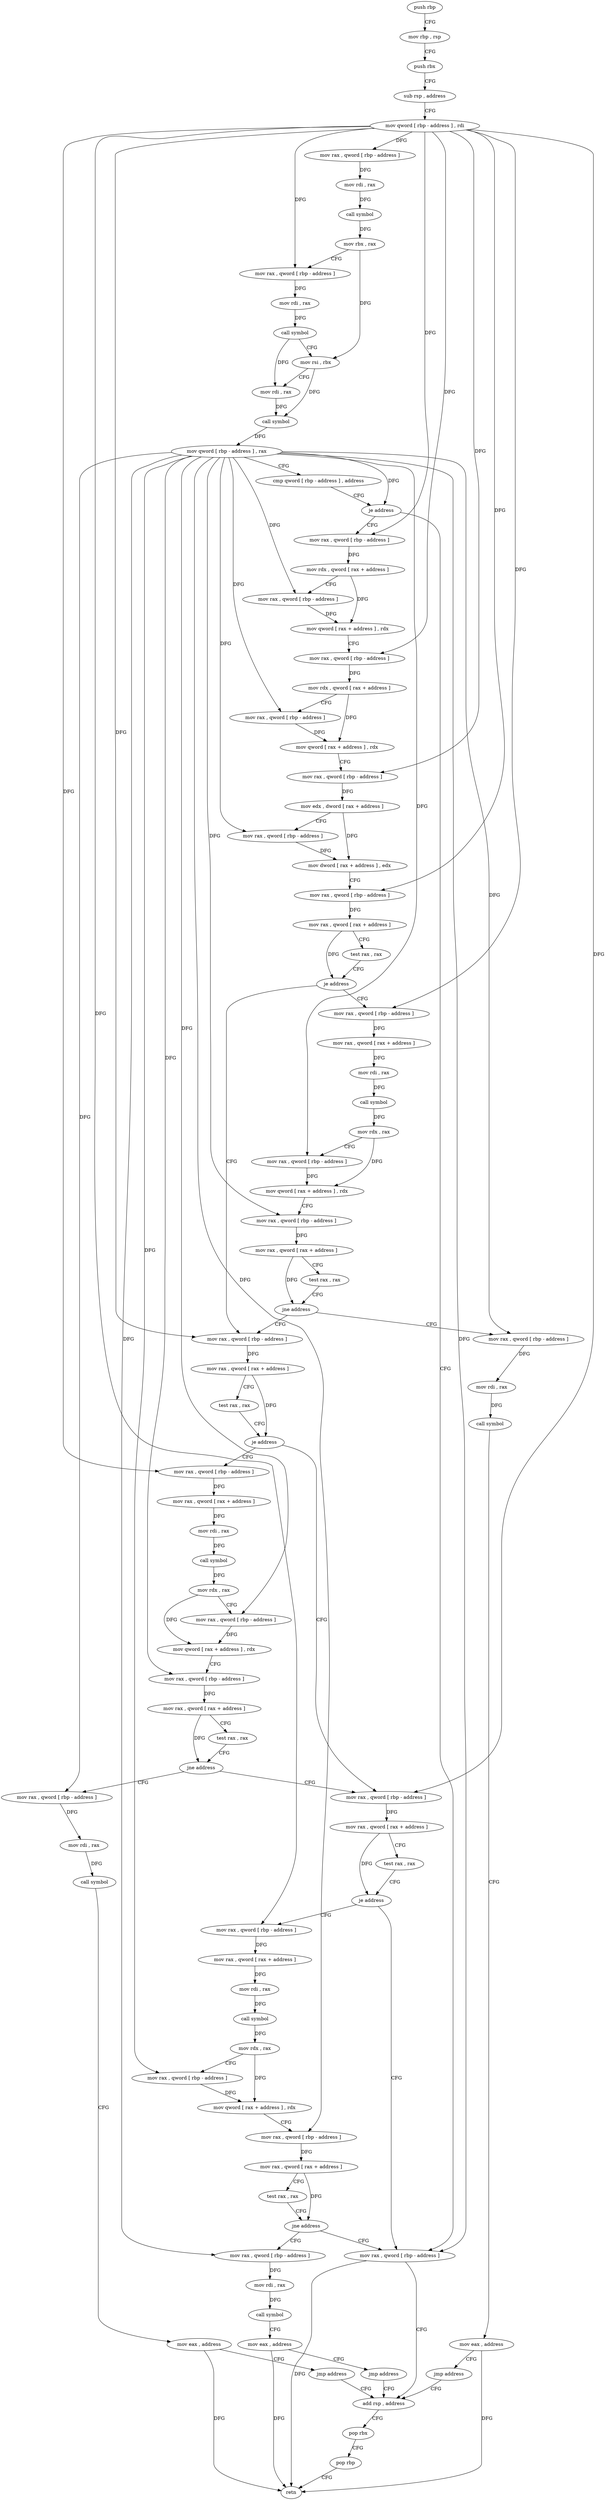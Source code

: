 digraph "func" {
"88372" [label = "push rbp" ]
"88373" [label = "mov rbp , rsp" ]
"88376" [label = "push rbx" ]
"88377" [label = "sub rsp , address" ]
"88381" [label = "mov qword [ rbp - address ] , rdi" ]
"88385" [label = "mov rax , qword [ rbp - address ]" ]
"88389" [label = "mov rdi , rax" ]
"88392" [label = "call symbol" ]
"88397" [label = "mov rbx , rax" ]
"88400" [label = "mov rax , qword [ rbp - address ]" ]
"88404" [label = "mov rdi , rax" ]
"88407" [label = "call symbol" ]
"88412" [label = "mov rsi , rbx" ]
"88415" [label = "mov rdi , rax" ]
"88418" [label = "call symbol" ]
"88423" [label = "mov qword [ rbp - address ] , rax" ]
"88427" [label = "cmp qword [ rbp - address ] , address" ]
"88432" [label = "je address" ]
"88703" [label = "mov rax , qword [ rbp - address ]" ]
"88438" [label = "mov rax , qword [ rbp - address ]" ]
"88707" [label = "add rsp , address" ]
"88442" [label = "mov rdx , qword [ rax + address ]" ]
"88446" [label = "mov rax , qword [ rbp - address ]" ]
"88450" [label = "mov qword [ rax + address ] , rdx" ]
"88454" [label = "mov rax , qword [ rbp - address ]" ]
"88458" [label = "mov rdx , qword [ rax + address ]" ]
"88462" [label = "mov rax , qword [ rbp - address ]" ]
"88466" [label = "mov qword [ rax + address ] , rdx" ]
"88470" [label = "mov rax , qword [ rbp - address ]" ]
"88474" [label = "mov edx , dword [ rax + address ]" ]
"88477" [label = "mov rax , qword [ rbp - address ]" ]
"88481" [label = "mov dword [ rax + address ] , edx" ]
"88484" [label = "mov rax , qword [ rbp - address ]" ]
"88488" [label = "mov rax , qword [ rax + address ]" ]
"88492" [label = "test rax , rax" ]
"88495" [label = "je address" ]
"88559" [label = "mov rax , qword [ rbp - address ]" ]
"88497" [label = "mov rax , qword [ rbp - address ]" ]
"88563" [label = "mov rax , qword [ rax + address ]" ]
"88567" [label = "test rax , rax" ]
"88570" [label = "je address" ]
"88631" [label = "mov rax , qword [ rbp - address ]" ]
"88572" [label = "mov rax , qword [ rbp - address ]" ]
"88501" [label = "mov rax , qword [ rax + address ]" ]
"88505" [label = "mov rdi , rax" ]
"88508" [label = "call symbol" ]
"88513" [label = "mov rdx , rax" ]
"88516" [label = "mov rax , qword [ rbp - address ]" ]
"88520" [label = "mov qword [ rax + address ] , rdx" ]
"88524" [label = "mov rax , qword [ rbp - address ]" ]
"88528" [label = "mov rax , qword [ rax + address ]" ]
"88532" [label = "test rax , rax" ]
"88535" [label = "jne address" ]
"88537" [label = "mov rax , qword [ rbp - address ]" ]
"88635" [label = "mov rax , qword [ rax + address ]" ]
"88639" [label = "test rax , rax" ]
"88642" [label = "je address" ]
"88644" [label = "mov rax , qword [ rbp - address ]" ]
"88576" [label = "mov rax , qword [ rax + address ]" ]
"88580" [label = "mov rdi , rax" ]
"88583" [label = "call symbol" ]
"88588" [label = "mov rdx , rax" ]
"88591" [label = "mov rax , qword [ rbp - address ]" ]
"88595" [label = "mov qword [ rax + address ] , rdx" ]
"88599" [label = "mov rax , qword [ rbp - address ]" ]
"88603" [label = "mov rax , qword [ rax + address ]" ]
"88607" [label = "test rax , rax" ]
"88610" [label = "jne address" ]
"88612" [label = "mov rax , qword [ rbp - address ]" ]
"88541" [label = "mov rdi , rax" ]
"88544" [label = "call symbol" ]
"88549" [label = "mov eax , address" ]
"88554" [label = "jmp address" ]
"88648" [label = "mov rax , qword [ rax + address ]" ]
"88652" [label = "mov rdi , rax" ]
"88655" [label = "call symbol" ]
"88660" [label = "mov rdx , rax" ]
"88663" [label = "mov rax , qword [ rbp - address ]" ]
"88667" [label = "mov qword [ rax + address ] , rdx" ]
"88671" [label = "mov rax , qword [ rbp - address ]" ]
"88675" [label = "mov rax , qword [ rax + address ]" ]
"88679" [label = "test rax , rax" ]
"88682" [label = "jne address" ]
"88684" [label = "mov rax , qword [ rbp - address ]" ]
"88616" [label = "mov rdi , rax" ]
"88619" [label = "call symbol" ]
"88624" [label = "mov eax , address" ]
"88629" [label = "jmp address" ]
"88711" [label = "pop rbx" ]
"88712" [label = "pop rbp" ]
"88713" [label = "retn" ]
"88688" [label = "mov rdi , rax" ]
"88691" [label = "call symbol" ]
"88696" [label = "mov eax , address" ]
"88701" [label = "jmp address" ]
"88372" -> "88373" [ label = "CFG" ]
"88373" -> "88376" [ label = "CFG" ]
"88376" -> "88377" [ label = "CFG" ]
"88377" -> "88381" [ label = "CFG" ]
"88381" -> "88385" [ label = "DFG" ]
"88381" -> "88400" [ label = "DFG" ]
"88381" -> "88438" [ label = "DFG" ]
"88381" -> "88454" [ label = "DFG" ]
"88381" -> "88470" [ label = "DFG" ]
"88381" -> "88484" [ label = "DFG" ]
"88381" -> "88559" [ label = "DFG" ]
"88381" -> "88497" [ label = "DFG" ]
"88381" -> "88631" [ label = "DFG" ]
"88381" -> "88572" [ label = "DFG" ]
"88381" -> "88644" [ label = "DFG" ]
"88385" -> "88389" [ label = "DFG" ]
"88389" -> "88392" [ label = "DFG" ]
"88392" -> "88397" [ label = "DFG" ]
"88397" -> "88400" [ label = "CFG" ]
"88397" -> "88412" [ label = "DFG" ]
"88400" -> "88404" [ label = "DFG" ]
"88404" -> "88407" [ label = "DFG" ]
"88407" -> "88412" [ label = "CFG" ]
"88407" -> "88415" [ label = "DFG" ]
"88412" -> "88415" [ label = "CFG" ]
"88412" -> "88418" [ label = "DFG" ]
"88415" -> "88418" [ label = "DFG" ]
"88418" -> "88423" [ label = "DFG" ]
"88423" -> "88427" [ label = "CFG" ]
"88423" -> "88432" [ label = "DFG" ]
"88423" -> "88703" [ label = "DFG" ]
"88423" -> "88446" [ label = "DFG" ]
"88423" -> "88462" [ label = "DFG" ]
"88423" -> "88477" [ label = "DFG" ]
"88423" -> "88516" [ label = "DFG" ]
"88423" -> "88524" [ label = "DFG" ]
"88423" -> "88591" [ label = "DFG" ]
"88423" -> "88599" [ label = "DFG" ]
"88423" -> "88537" [ label = "DFG" ]
"88423" -> "88663" [ label = "DFG" ]
"88423" -> "88671" [ label = "DFG" ]
"88423" -> "88612" [ label = "DFG" ]
"88423" -> "88684" [ label = "DFG" ]
"88427" -> "88432" [ label = "CFG" ]
"88432" -> "88703" [ label = "CFG" ]
"88432" -> "88438" [ label = "CFG" ]
"88703" -> "88707" [ label = "CFG" ]
"88703" -> "88713" [ label = "DFG" ]
"88438" -> "88442" [ label = "DFG" ]
"88707" -> "88711" [ label = "CFG" ]
"88442" -> "88446" [ label = "CFG" ]
"88442" -> "88450" [ label = "DFG" ]
"88446" -> "88450" [ label = "DFG" ]
"88450" -> "88454" [ label = "CFG" ]
"88454" -> "88458" [ label = "DFG" ]
"88458" -> "88462" [ label = "CFG" ]
"88458" -> "88466" [ label = "DFG" ]
"88462" -> "88466" [ label = "DFG" ]
"88466" -> "88470" [ label = "CFG" ]
"88470" -> "88474" [ label = "DFG" ]
"88474" -> "88477" [ label = "CFG" ]
"88474" -> "88481" [ label = "DFG" ]
"88477" -> "88481" [ label = "DFG" ]
"88481" -> "88484" [ label = "CFG" ]
"88484" -> "88488" [ label = "DFG" ]
"88488" -> "88492" [ label = "CFG" ]
"88488" -> "88495" [ label = "DFG" ]
"88492" -> "88495" [ label = "CFG" ]
"88495" -> "88559" [ label = "CFG" ]
"88495" -> "88497" [ label = "CFG" ]
"88559" -> "88563" [ label = "DFG" ]
"88497" -> "88501" [ label = "DFG" ]
"88563" -> "88567" [ label = "CFG" ]
"88563" -> "88570" [ label = "DFG" ]
"88567" -> "88570" [ label = "CFG" ]
"88570" -> "88631" [ label = "CFG" ]
"88570" -> "88572" [ label = "CFG" ]
"88631" -> "88635" [ label = "DFG" ]
"88572" -> "88576" [ label = "DFG" ]
"88501" -> "88505" [ label = "DFG" ]
"88505" -> "88508" [ label = "DFG" ]
"88508" -> "88513" [ label = "DFG" ]
"88513" -> "88516" [ label = "CFG" ]
"88513" -> "88520" [ label = "DFG" ]
"88516" -> "88520" [ label = "DFG" ]
"88520" -> "88524" [ label = "CFG" ]
"88524" -> "88528" [ label = "DFG" ]
"88528" -> "88532" [ label = "CFG" ]
"88528" -> "88535" [ label = "DFG" ]
"88532" -> "88535" [ label = "CFG" ]
"88535" -> "88559" [ label = "CFG" ]
"88535" -> "88537" [ label = "CFG" ]
"88537" -> "88541" [ label = "DFG" ]
"88635" -> "88639" [ label = "CFG" ]
"88635" -> "88642" [ label = "DFG" ]
"88639" -> "88642" [ label = "CFG" ]
"88642" -> "88703" [ label = "CFG" ]
"88642" -> "88644" [ label = "CFG" ]
"88644" -> "88648" [ label = "DFG" ]
"88576" -> "88580" [ label = "DFG" ]
"88580" -> "88583" [ label = "DFG" ]
"88583" -> "88588" [ label = "DFG" ]
"88588" -> "88591" [ label = "CFG" ]
"88588" -> "88595" [ label = "DFG" ]
"88591" -> "88595" [ label = "DFG" ]
"88595" -> "88599" [ label = "CFG" ]
"88599" -> "88603" [ label = "DFG" ]
"88603" -> "88607" [ label = "CFG" ]
"88603" -> "88610" [ label = "DFG" ]
"88607" -> "88610" [ label = "CFG" ]
"88610" -> "88631" [ label = "CFG" ]
"88610" -> "88612" [ label = "CFG" ]
"88612" -> "88616" [ label = "DFG" ]
"88541" -> "88544" [ label = "DFG" ]
"88544" -> "88549" [ label = "CFG" ]
"88549" -> "88554" [ label = "CFG" ]
"88549" -> "88713" [ label = "DFG" ]
"88554" -> "88707" [ label = "CFG" ]
"88648" -> "88652" [ label = "DFG" ]
"88652" -> "88655" [ label = "DFG" ]
"88655" -> "88660" [ label = "DFG" ]
"88660" -> "88663" [ label = "CFG" ]
"88660" -> "88667" [ label = "DFG" ]
"88663" -> "88667" [ label = "DFG" ]
"88667" -> "88671" [ label = "CFG" ]
"88671" -> "88675" [ label = "DFG" ]
"88675" -> "88679" [ label = "CFG" ]
"88675" -> "88682" [ label = "DFG" ]
"88679" -> "88682" [ label = "CFG" ]
"88682" -> "88703" [ label = "CFG" ]
"88682" -> "88684" [ label = "CFG" ]
"88684" -> "88688" [ label = "DFG" ]
"88616" -> "88619" [ label = "DFG" ]
"88619" -> "88624" [ label = "CFG" ]
"88624" -> "88629" [ label = "CFG" ]
"88624" -> "88713" [ label = "DFG" ]
"88629" -> "88707" [ label = "CFG" ]
"88711" -> "88712" [ label = "CFG" ]
"88712" -> "88713" [ label = "CFG" ]
"88688" -> "88691" [ label = "DFG" ]
"88691" -> "88696" [ label = "CFG" ]
"88696" -> "88701" [ label = "CFG" ]
"88696" -> "88713" [ label = "DFG" ]
"88701" -> "88707" [ label = "CFG" ]
}
